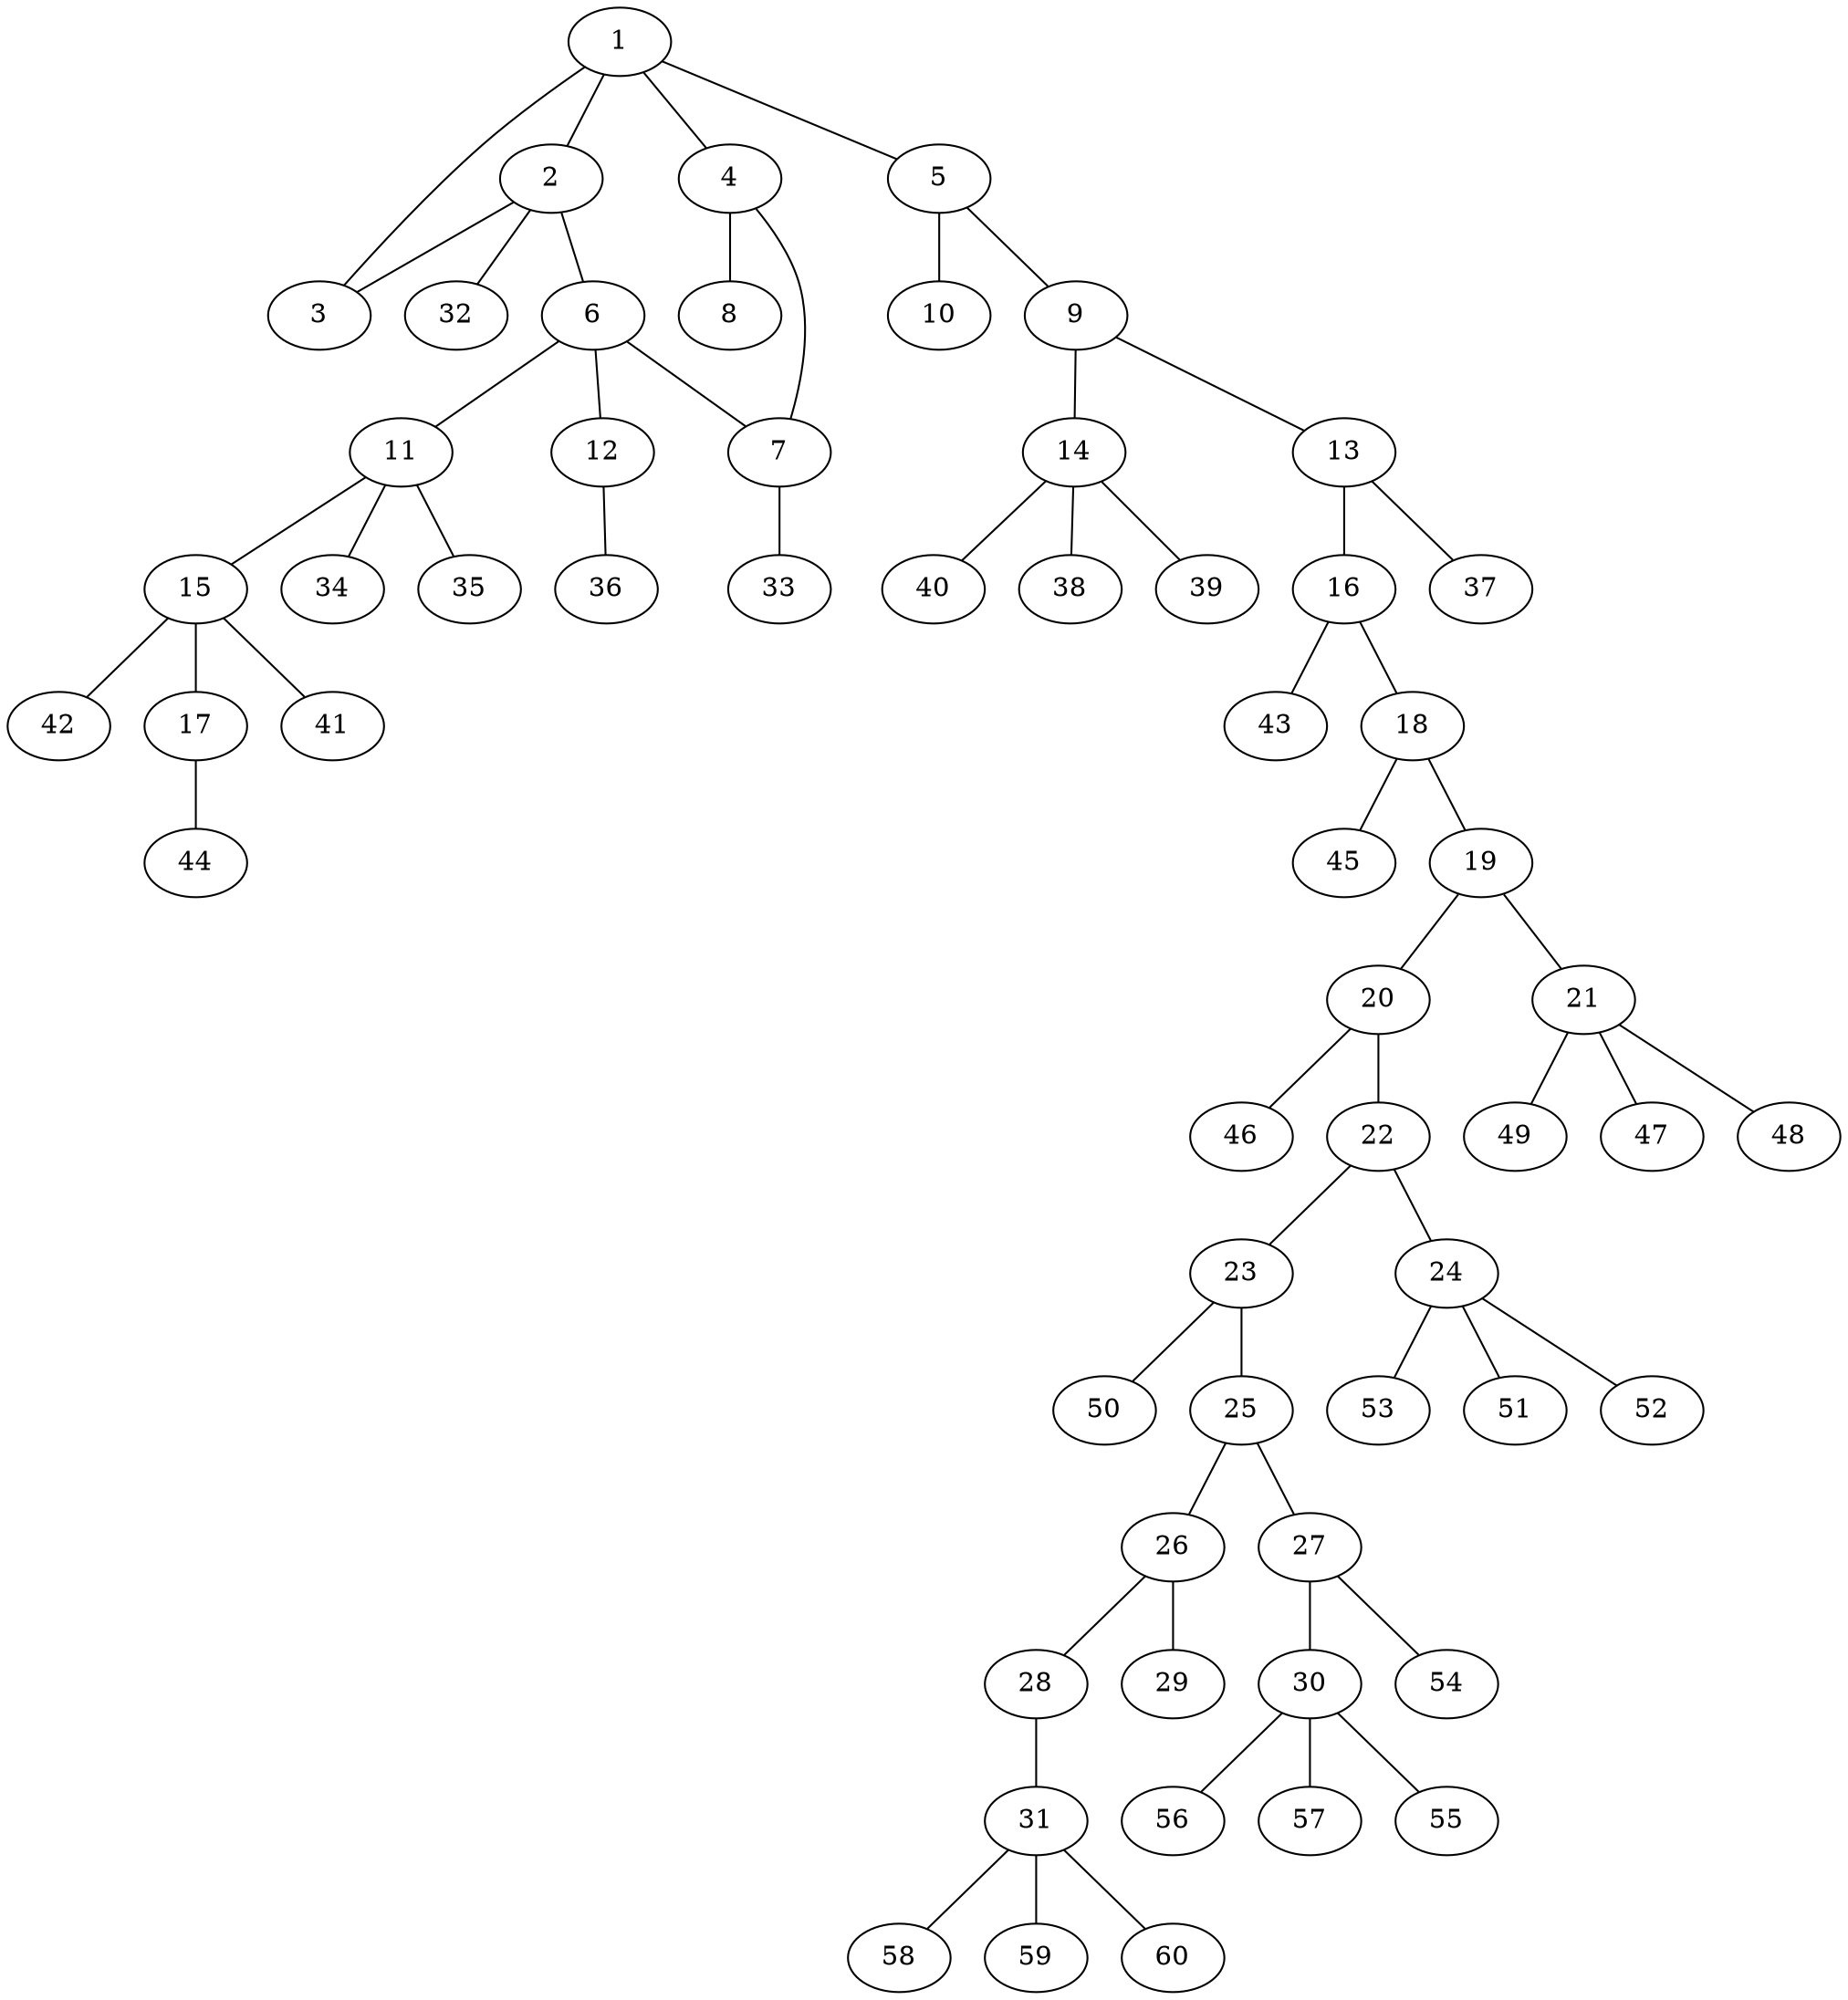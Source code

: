 graph molecule_2914 {
	1	 [chem=C];
	2	 [chem=C];
	1 -- 2	 [valence=1];
	3	 [chem=O];
	1 -- 3	 [valence=1];
	4	 [chem=C];
	1 -- 4	 [valence=1];
	5	 [chem=C];
	1 -- 5	 [valence=1];
	2 -- 3	 [valence=1];
	6	 [chem=C];
	2 -- 6	 [valence=1];
	32	 [chem=H];
	2 -- 32	 [valence=1];
	7	 [chem=N];
	4 -- 7	 [valence=1];
	8	 [chem=O];
	4 -- 8	 [valence=2];
	9	 [chem=C];
	5 -- 9	 [valence=1];
	10	 [chem=O];
	5 -- 10	 [valence=2];
	6 -- 7	 [valence=1];
	11	 [chem=C];
	6 -- 11	 [valence=1];
	12	 [chem=O];
	6 -- 12	 [valence=1];
	33	 [chem=H];
	7 -- 33	 [valence=1];
	13	 [chem=C];
	9 -- 13	 [valence=2];
	14	 [chem=C];
	9 -- 14	 [valence=1];
	15	 [chem=C];
	11 -- 15	 [valence=1];
	34	 [chem=H];
	11 -- 34	 [valence=1];
	35	 [chem=H];
	11 -- 35	 [valence=1];
	36	 [chem=H];
	12 -- 36	 [valence=1];
	16	 [chem=C];
	13 -- 16	 [valence=1];
	37	 [chem=H];
	13 -- 37	 [valence=1];
	38	 [chem=H];
	14 -- 38	 [valence=1];
	39	 [chem=H];
	14 -- 39	 [valence=1];
	40	 [chem=H];
	14 -- 40	 [valence=1];
	17	 [chem=O];
	15 -- 17	 [valence=1];
	41	 [chem=H];
	15 -- 41	 [valence=1];
	42	 [chem=H];
	15 -- 42	 [valence=1];
	18	 [chem=C];
	16 -- 18	 [valence=2];
	43	 [chem=H];
	16 -- 43	 [valence=1];
	44	 [chem=H];
	17 -- 44	 [valence=1];
	19	 [chem=C];
	18 -- 19	 [valence=1];
	45	 [chem=H];
	18 -- 45	 [valence=1];
	20	 [chem=C];
	19 -- 20	 [valence=2];
	21	 [chem=C];
	19 -- 21	 [valence=1];
	22	 [chem=C];
	20 -- 22	 [valence=1];
	46	 [chem=H];
	20 -- 46	 [valence=1];
	47	 [chem=H];
	21 -- 47	 [valence=1];
	48	 [chem=H];
	21 -- 48	 [valence=1];
	49	 [chem=H];
	21 -- 49	 [valence=1];
	23	 [chem=C];
	22 -- 23	 [valence=2];
	24	 [chem=C];
	22 -- 24	 [valence=1];
	25	 [chem=C];
	23 -- 25	 [valence=1];
	50	 [chem=H];
	23 -- 50	 [valence=1];
	51	 [chem=H];
	24 -- 51	 [valence=1];
	52	 [chem=H];
	24 -- 52	 [valence=1];
	53	 [chem=H];
	24 -- 53	 [valence=1];
	26	 [chem=C];
	25 -- 26	 [valence=1];
	27	 [chem=C];
	25 -- 27	 [valence=2];
	28	 [chem=O];
	26 -- 28	 [valence=1];
	29	 [chem=O];
	26 -- 29	 [valence=2];
	30	 [chem=C];
	27 -- 30	 [valence=1];
	54	 [chem=H];
	27 -- 54	 [valence=1];
	31	 [chem=C];
	28 -- 31	 [valence=1];
	55	 [chem=H];
	30 -- 55	 [valence=1];
	56	 [chem=H];
	30 -- 56	 [valence=1];
	57	 [chem=H];
	30 -- 57	 [valence=1];
	58	 [chem=H];
	31 -- 58	 [valence=1];
	59	 [chem=H];
	31 -- 59	 [valence=1];
	60	 [chem=H];
	31 -- 60	 [valence=1];
}
